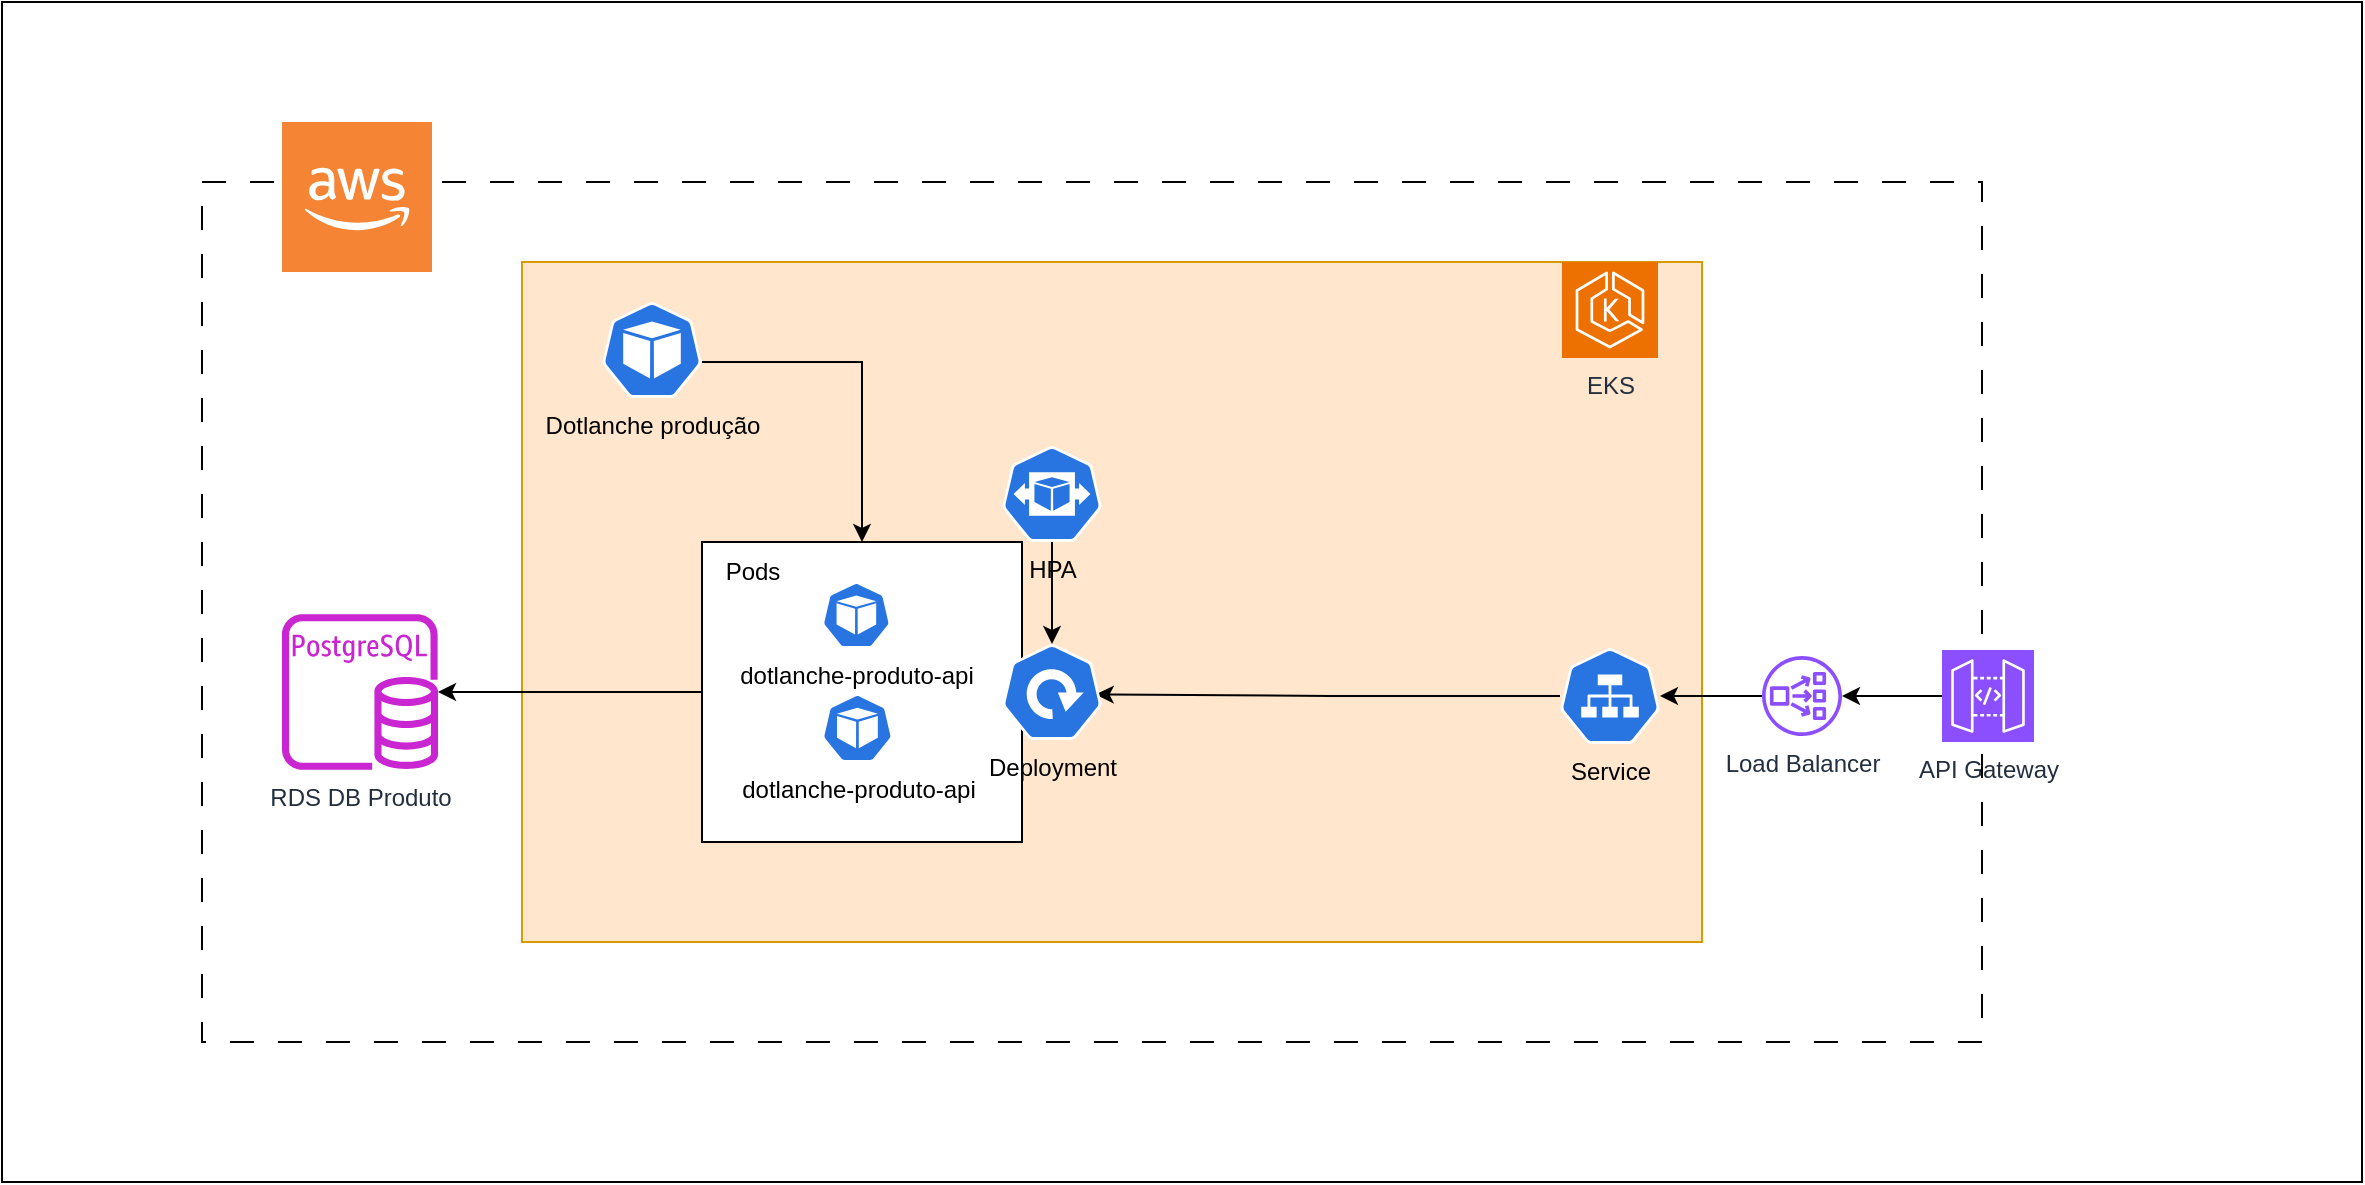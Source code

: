<mxfile version="24.7.16">
  <diagram name="Page-1" id="WZlsJ3g2xrqfjAGxrddv">
    <mxGraphModel grid="1" page="1" gridSize="10" guides="1" tooltips="1" connect="1" arrows="1" fold="1" pageScale="1" pageWidth="1169" pageHeight="827" math="0" shadow="0">
      <root>
        <mxCell id="0" />
        <mxCell id="1" parent="0" />
        <mxCell id="769lOVlw_7zTVOYIBU2A-30" value="" style="whiteSpace=wrap;html=1;" vertex="1" parent="1">
          <mxGeometry x="-190" y="180" width="1180" height="590" as="geometry" />
        </mxCell>
        <mxCell id="769lOVlw_7zTVOYIBU2A-26" value="" style="whiteSpace=wrap;html=1;dashed=1;dashPattern=12 12;" vertex="1" parent="1">
          <mxGeometry x="-90" y="270" width="890" height="430" as="geometry" />
        </mxCell>
        <mxCell id="769lOVlw_7zTVOYIBU2A-2" value="" style="whiteSpace=wrap;html=1;fillColor=#ffe6cc;strokeColor=#d79b00;" vertex="1" parent="1">
          <mxGeometry x="70" y="310" width="590" height="340" as="geometry" />
        </mxCell>
        <mxCell id="769lOVlw_7zTVOYIBU2A-19" style="edgeStyle=orthogonalEdgeStyle;rounded=0;orthogonalLoop=1;jettySize=auto;html=1;" edge="1" parent="1" source="769lOVlw_7zTVOYIBU2A-18" target="769lOVlw_7zTVOYIBU2A-4">
          <mxGeometry relative="1" as="geometry" />
        </mxCell>
        <mxCell id="769lOVlw_7zTVOYIBU2A-3" value="EKS" style="sketch=0;points=[[0,0,0],[0.25,0,0],[0.5,0,0],[0.75,0,0],[1,0,0],[0,1,0],[0.25,1,0],[0.5,1,0],[0.75,1,0],[1,1,0],[0,0.25,0],[0,0.5,0],[0,0.75,0],[1,0.25,0],[1,0.5,0],[1,0.75,0]];outlineConnect=0;fontColor=#232F3E;fillColor=#ED7100;strokeColor=#ffffff;dashed=0;verticalLabelPosition=bottom;verticalAlign=top;align=center;html=1;fontSize=12;fontStyle=0;aspect=fixed;shape=mxgraph.aws4.resourceIcon;resIcon=mxgraph.aws4.eks;" vertex="1" parent="1">
          <mxGeometry x="590" y="310" width="48" height="48" as="geometry" />
        </mxCell>
        <mxCell id="769lOVlw_7zTVOYIBU2A-4" value="RDS DB Produto" style="sketch=0;outlineConnect=0;fontColor=#232F3E;gradientColor=none;fillColor=#C925D1;strokeColor=none;dashed=0;verticalLabelPosition=bottom;verticalAlign=top;align=center;html=1;fontSize=12;fontStyle=0;aspect=fixed;pointerEvents=1;shape=mxgraph.aws4.rds_postgresql_instance;" vertex="1" parent="1">
          <mxGeometry x="-50" y="486" width="78" height="78" as="geometry" />
        </mxCell>
        <mxCell id="769lOVlw_7zTVOYIBU2A-21" style="edgeStyle=orthogonalEdgeStyle;rounded=0;orthogonalLoop=1;jettySize=auto;html=1;" edge="1" parent="1" source="769lOVlw_7zTVOYIBU2A-5" target="769lOVlw_7zTVOYIBU2A-10">
          <mxGeometry relative="1" as="geometry" />
        </mxCell>
        <mxCell id="769lOVlw_7zTVOYIBU2A-5" value="HPA" style="aspect=fixed;sketch=0;html=1;dashed=0;whitespace=wrap;verticalLabelPosition=bottom;verticalAlign=top;fillColor=#2875E2;strokeColor=#ffffff;points=[[0.005,0.63,0],[0.1,0.2,0],[0.9,0.2,0],[0.5,0,0],[0.995,0.63,0],[0.72,0.99,0],[0.5,1,0],[0.28,0.99,0]];shape=mxgraph.kubernetes.icon2;prIcon=hpa" vertex="1" parent="1">
          <mxGeometry x="310" y="402" width="50" height="48" as="geometry" />
        </mxCell>
        <mxCell id="769lOVlw_7zTVOYIBU2A-9" value="Service" style="aspect=fixed;sketch=0;html=1;dashed=0;whitespace=wrap;verticalLabelPosition=bottom;verticalAlign=top;fillColor=#2875E2;strokeColor=#ffffff;points=[[0.005,0.63,0],[0.1,0.2,0],[0.9,0.2,0],[0.5,0,0],[0.995,0.63,0],[0.72,0.99,0],[0.5,1,0],[0.28,0.99,0]];shape=mxgraph.kubernetes.icon2;prIcon=svc" vertex="1" parent="1">
          <mxGeometry x="589" y="503" width="50" height="48" as="geometry" />
        </mxCell>
        <mxCell id="769lOVlw_7zTVOYIBU2A-23" style="edgeStyle=orthogonalEdgeStyle;rounded=0;orthogonalLoop=1;jettySize=auto;html=1;entryX=0.937;entryY=0.526;entryDx=0;entryDy=0;entryPerimeter=0;" edge="1" parent="1" source="769lOVlw_7zTVOYIBU2A-9" target="769lOVlw_7zTVOYIBU2A-10">
          <mxGeometry relative="1" as="geometry" />
        </mxCell>
        <mxCell id="769lOVlw_7zTVOYIBU2A-25" value="" style="group" vertex="1" connectable="0" parent="1">
          <mxGeometry x="160" y="450" width="160" height="150" as="geometry" />
        </mxCell>
        <mxCell id="769lOVlw_7zTVOYIBU2A-18" value="" style="whiteSpace=wrap;html=1;" vertex="1" parent="769lOVlw_7zTVOYIBU2A-25">
          <mxGeometry width="160" height="150" as="geometry" />
        </mxCell>
        <mxCell id="769lOVlw_7zTVOYIBU2A-7" value="dotlanche-produto-api" style="aspect=fixed;sketch=0;html=1;dashed=0;whitespace=wrap;verticalLabelPosition=bottom;verticalAlign=top;fillColor=#2875E2;strokeColor=#ffffff;points=[[0.005,0.63,0],[0.1,0.2,0],[0.9,0.2,0],[0.5,0,0],[0.995,0.63,0],[0.72,0.99,0],[0.5,1,0],[0.28,0.99,0]];shape=mxgraph.kubernetes.icon2;prIcon=pod" vertex="1" parent="769lOVlw_7zTVOYIBU2A-25">
          <mxGeometry x="60" y="20" width="34.38" height="33" as="geometry" />
        </mxCell>
        <mxCell id="769lOVlw_7zTVOYIBU2A-8" value="dotlanche-produto-api" style="aspect=fixed;sketch=0;html=1;dashed=0;whitespace=wrap;verticalLabelPosition=bottom;verticalAlign=top;fillColor=#2875E2;strokeColor=#ffffff;points=[[0.005,0.63,0],[0.1,0.2,0],[0.9,0.2,0],[0.5,0,0],[0.995,0.63,0],[0.72,0.99,0],[0.5,1,0],[0.28,0.99,0]];shape=mxgraph.kubernetes.icon2;prIcon=pod" vertex="1" parent="769lOVlw_7zTVOYIBU2A-25">
          <mxGeometry x="60" y="76" width="35.42" height="34" as="geometry" />
        </mxCell>
        <mxCell id="769lOVlw_7zTVOYIBU2A-24" value="Pods" style="text;html=1;align=center;verticalAlign=middle;resizable=0;points=[];autosize=1;strokeColor=none;fillColor=none;" vertex="1" parent="769lOVlw_7zTVOYIBU2A-25">
          <mxGeometry width="50" height="30" as="geometry" />
        </mxCell>
        <mxCell id="769lOVlw_7zTVOYIBU2A-10" value="Deployment" style="aspect=fixed;sketch=0;html=1;dashed=0;whitespace=wrap;verticalLabelPosition=bottom;verticalAlign=top;fillColor=#2875E2;strokeColor=#ffffff;points=[[0.005,0.63,0],[0.1,0.2,0],[0.9,0.2,0],[0.5,0,0],[0.995,0.63,0],[0.72,0.99,0],[0.5,1,0],[0.28,0.99,0]];shape=mxgraph.kubernetes.icon2;prIcon=deploy" vertex="1" parent="1">
          <mxGeometry x="310" y="501" width="50" height="48" as="geometry" />
        </mxCell>
        <mxCell id="769lOVlw_7zTVOYIBU2A-29" value="" style="outlineConnect=0;dashed=0;verticalLabelPosition=bottom;verticalAlign=top;align=center;html=1;shape=mxgraph.aws3.cloud_2;fillColor=#F58534;gradientColor=none;" vertex="1" parent="1">
          <mxGeometry x="-50" y="240" width="75" height="75" as="geometry" />
        </mxCell>
        <mxCell id="769lOVlw_7zTVOYIBU2A-32" style="edgeStyle=orthogonalEdgeStyle;rounded=0;orthogonalLoop=1;jettySize=auto;html=1;" edge="1" parent="1" source="769lOVlw_7zTVOYIBU2A-31" target="769lOVlw_7zTVOYIBU2A-9">
          <mxGeometry relative="1" as="geometry" />
        </mxCell>
        <mxCell id="769lOVlw_7zTVOYIBU2A-31" value="Load Balancer" style="sketch=0;outlineConnect=0;fontColor=#232F3E;gradientColor=none;fillColor=#8C4FFF;strokeColor=none;dashed=0;verticalLabelPosition=bottom;verticalAlign=top;align=center;html=1;fontSize=12;fontStyle=0;aspect=fixed;pointerEvents=1;shape=mxgraph.aws4.network_load_balancer;" vertex="1" parent="1">
          <mxGeometry x="690" y="507" width="40" height="40" as="geometry" />
        </mxCell>
        <mxCell id="769lOVlw_7zTVOYIBU2A-34" style="edgeStyle=orthogonalEdgeStyle;rounded=0;orthogonalLoop=1;jettySize=auto;html=1;" edge="1" parent="1" source="769lOVlw_7zTVOYIBU2A-33" target="769lOVlw_7zTVOYIBU2A-31">
          <mxGeometry relative="1" as="geometry" />
        </mxCell>
        <mxCell id="769lOVlw_7zTVOYIBU2A-33" value="API Gateway" style="sketch=0;points=[[0,0,0],[0.25,0,0],[0.5,0,0],[0.75,0,0],[1,0,0],[0,1,0],[0.25,1,0],[0.5,1,0],[0.75,1,0],[1,1,0],[0,0.25,0],[0,0.5,0],[0,0.75,0],[1,0.25,0],[1,0.5,0],[1,0.75,0]];outlineConnect=0;fontColor=#232F3E;fillColor=#8C4FFF;strokeColor=#ffffff;dashed=0;verticalLabelPosition=bottom;verticalAlign=top;align=center;html=1;fontSize=12;fontStyle=0;aspect=fixed;shape=mxgraph.aws4.resourceIcon;resIcon=mxgraph.aws4.api_gateway;" vertex="1" parent="1">
          <mxGeometry x="780" y="504" width="46" height="46" as="geometry" />
        </mxCell>
        <mxCell id="769lOVlw_7zTVOYIBU2A-39" style="edgeStyle=orthogonalEdgeStyle;rounded=0;orthogonalLoop=1;jettySize=auto;html=1;entryX=0.5;entryY=0;entryDx=0;entryDy=0;" edge="1" parent="1" source="769lOVlw_7zTVOYIBU2A-38" target="769lOVlw_7zTVOYIBU2A-18">
          <mxGeometry relative="1" as="geometry">
            <Array as="points">
              <mxPoint x="240" y="360" />
            </Array>
          </mxGeometry>
        </mxCell>
        <mxCell id="769lOVlw_7zTVOYIBU2A-38" value="Dotlanche produção" style="aspect=fixed;sketch=0;html=1;dashed=0;whitespace=wrap;verticalLabelPosition=bottom;verticalAlign=top;fillColor=#2875E2;strokeColor=#ffffff;points=[[0.005,0.63,0],[0.1,0.2,0],[0.9,0.2,0],[0.5,0,0],[0.995,0.63,0],[0.72,0.99,0],[0.5,1,0],[0.28,0.99,0]];shape=mxgraph.kubernetes.icon2;prIcon=pod" vertex="1" parent="1">
          <mxGeometry x="110" y="330" width="50" height="48" as="geometry" />
        </mxCell>
      </root>
    </mxGraphModel>
  </diagram>
</mxfile>
